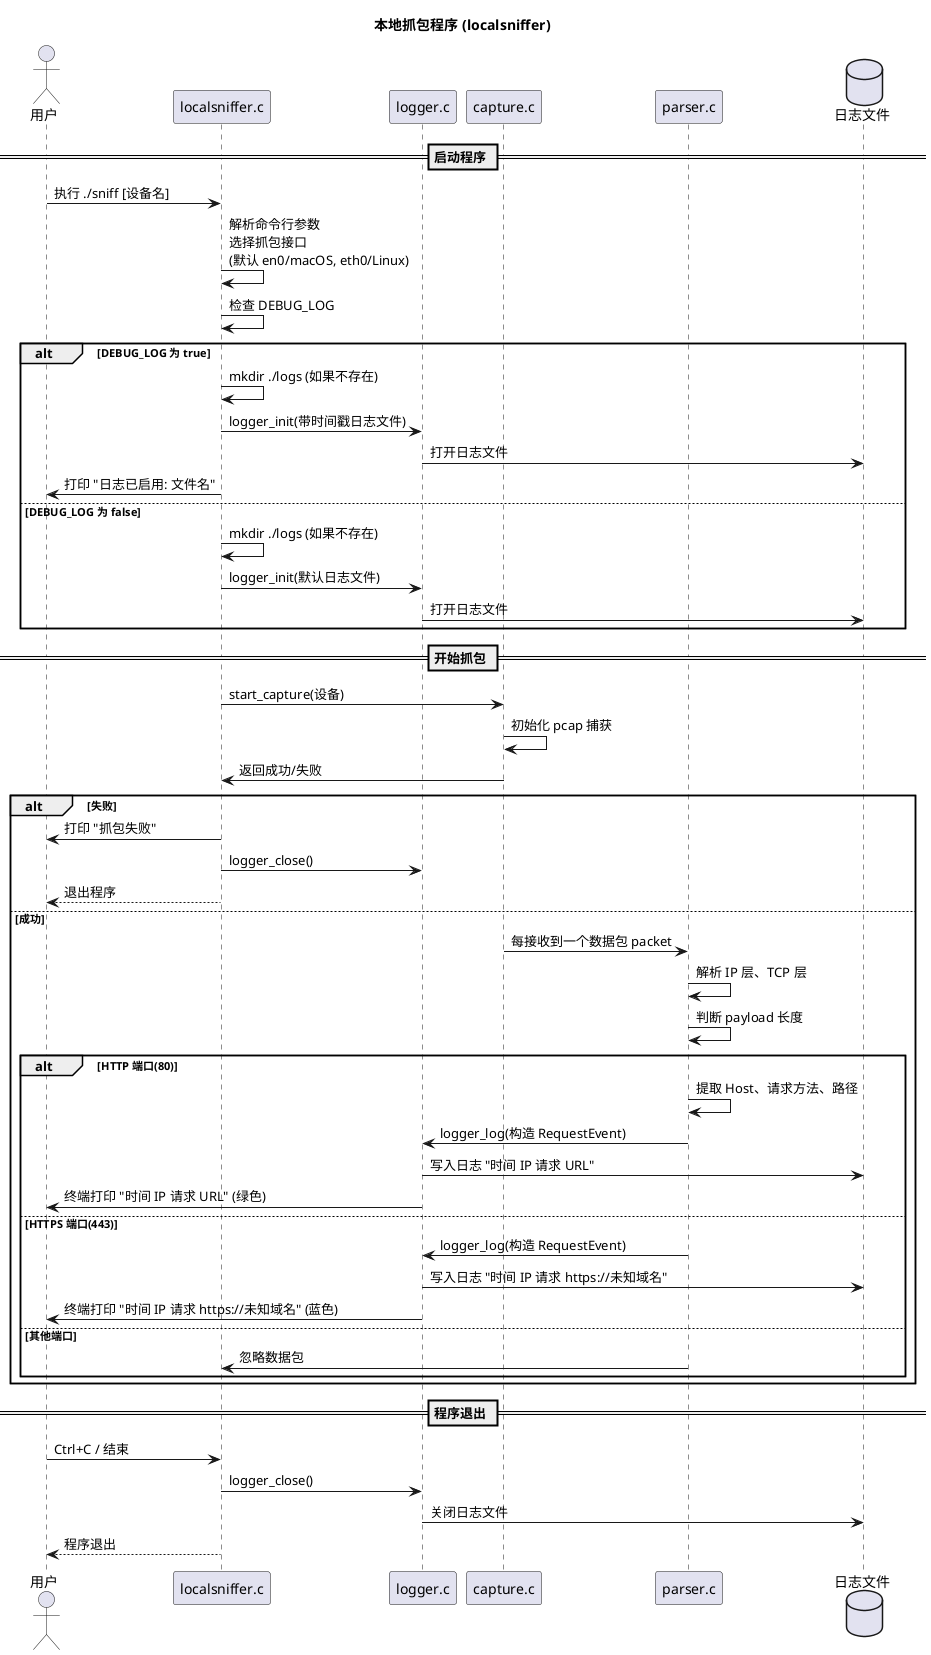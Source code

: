 @startuml
title 本地抓包程序 (localsniffer)

actor 用户 as User
participant Main as "localsniffer.c"
participant Logger as "logger.c"
participant Capture as "capture.c"
participant Parser as "parser.c"
database LogFile as "日志文件"

== 启动程序 ==
User -> Main : 执行 ./sniff [设备名]
Main -> Main : 解析命令行参数\n选择抓包接口\n(默认 en0/macOS, eth0/Linux)
Main -> Main : 检查 DEBUG_LOG
alt DEBUG_LOG 为 true
    Main -> Main : mkdir ./logs (如果不存在)
    Main -> Logger : logger_init(带时间戳日志文件)
    Logger -> LogFile : 打开日志文件
    Main -> User : 打印 "日志已启用: 文件名"
else DEBUG_LOG 为 false
    Main -> Main : mkdir ./logs (如果不存在)
    Main -> Logger : logger_init(默认日志文件)
    Logger -> LogFile : 打开日志文件
end

== 开始抓包 ==
Main -> Capture : start_capture(设备)
Capture -> Capture : 初始化 pcap 捕获
Capture -> Main : 返回成功/失败
alt 失败
    Main -> User : 打印 "抓包失败"
    Main -> Logger : logger_close()
    Main --> User : 退出程序
else 成功
    Capture -> Parser : 每接收到一个数据包 packet
    Parser -> Parser : 解析 IP 层、TCP 层
    Parser -> Parser : 判断 payload 长度
    alt HTTP 端口(80)
        Parser -> Parser : 提取 Host、请求方法、路径
        Parser -> Logger : logger_log(构造 RequestEvent)
        Logger -> LogFile : 写入日志 "时间 IP 请求 URL"
        Logger -> User : 终端打印 "时间 IP 请求 URL" (绿色)
    else HTTPS 端口(443)
        Parser -> Logger : logger_log(构造 RequestEvent)
        Logger -> LogFile : 写入日志 "时间 IP 请求 https://未知域名"
        Logger -> User : 终端打印 "时间 IP 请求 https://未知域名" (蓝色)
    else 其他端口
        Parser -> Main : 忽略数据包
    end
end

== 程序退出 ==
User -> Main : Ctrl+C / 结束
Main -> Logger : logger_close()
Logger -> LogFile : 关闭日志文件
Main --> User : 程序退出

@enduml

